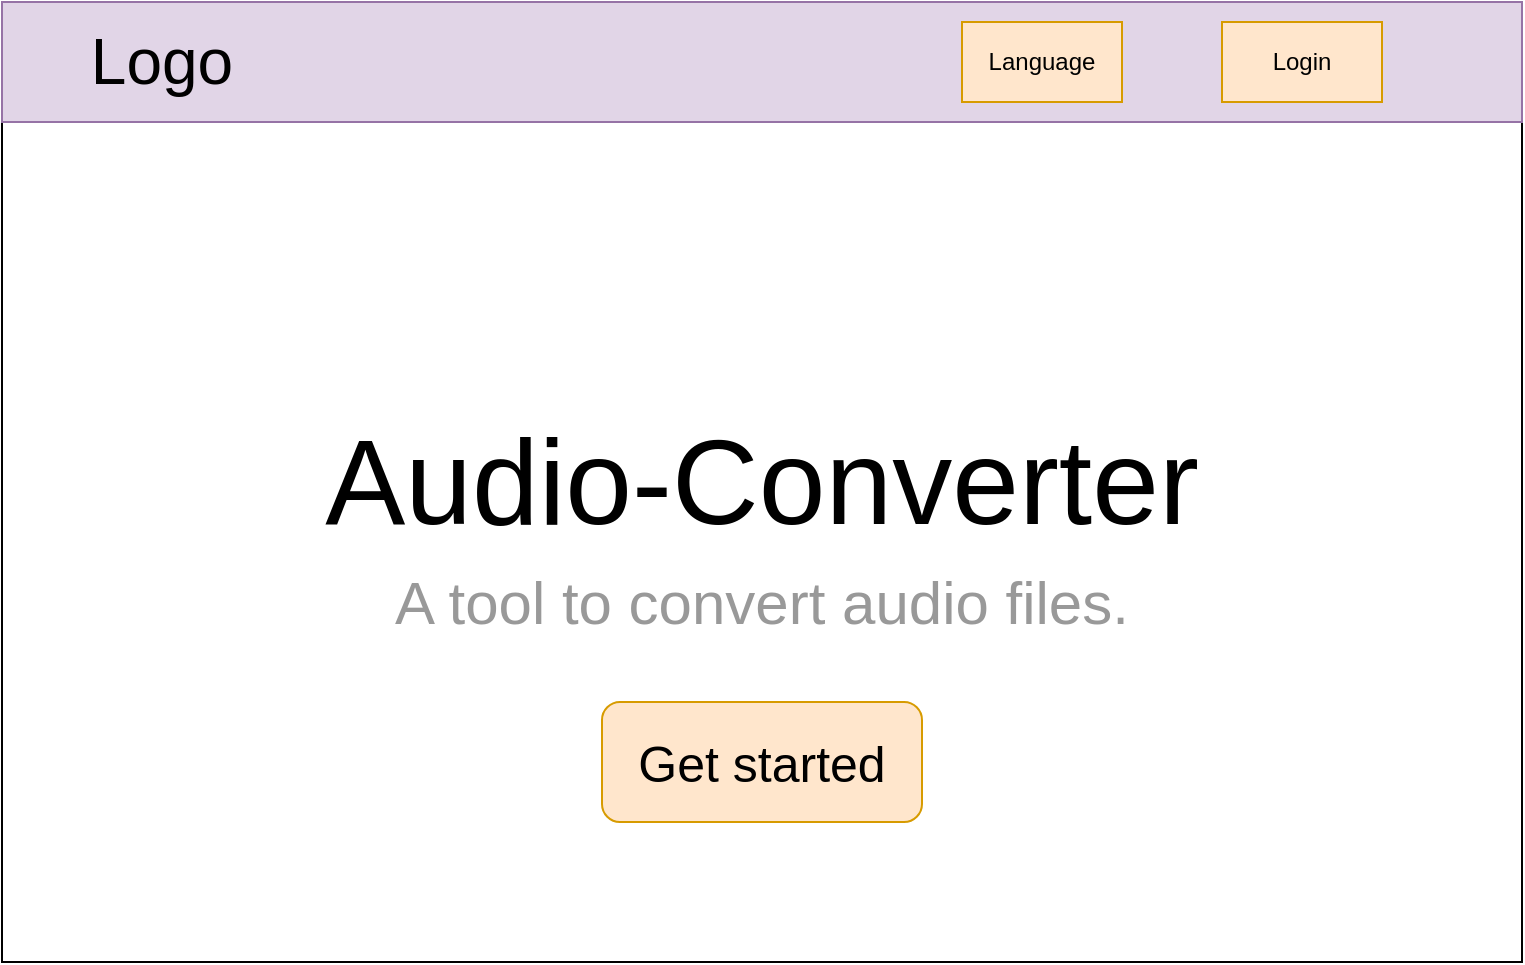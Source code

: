 <mxfile version="14.7.0" type="device"><diagram id="4rasTGHmJeXt-pMVvEGx" name="Page-1"><mxGraphModel dx="888" dy="621" grid="1" gridSize="10" guides="1" tooltips="1" connect="1" arrows="1" fold="1" page="1" pageScale="1" pageWidth="850" pageHeight="1100" math="0" shadow="0"><root><mxCell id="0"/><mxCell id="1" parent="0"/><mxCell id="RqUM_f717-2lLXO4IrSR-1" value="" style="rounded=0;whiteSpace=wrap;html=1;" vertex="1" parent="1"><mxGeometry x="40" y="120" width="760" height="480" as="geometry"/></mxCell><mxCell id="RqUM_f717-2lLXO4IrSR-2" value="" style="rounded=0;whiteSpace=wrap;html=1;fillColor=#e1d5e7;strokeColor=#9673a6;" vertex="1" parent="1"><mxGeometry x="40" y="120" width="760" height="60" as="geometry"/></mxCell><mxCell id="RqUM_f717-2lLXO4IrSR-3" value="&lt;font style=&quot;font-size: 32px&quot;&gt;Logo&lt;/font&gt;" style="text;html=1;strokeColor=none;fillColor=none;align=center;verticalAlign=middle;whiteSpace=wrap;rounded=0;" vertex="1" parent="1"><mxGeometry x="100" y="140" width="40" height="20" as="geometry"/></mxCell><mxCell id="RqUM_f717-2lLXO4IrSR-5" value="Login" style="rounded=0;whiteSpace=wrap;html=1;fillColor=#ffe6cc;strokeColor=#d79b00;" vertex="1" parent="1"><mxGeometry x="650" y="130" width="80" height="40" as="geometry"/></mxCell><mxCell id="RqUM_f717-2lLXO4IrSR-7" value="Language" style="rounded=0;whiteSpace=wrap;html=1;fillColor=#ffe6cc;strokeColor=#d79b00;" vertex="1" parent="1"><mxGeometry x="520" y="130" width="80" height="40" as="geometry"/></mxCell><mxCell id="RqUM_f717-2lLXO4IrSR-8" value="&lt;font style=&quot;font-size: 60px&quot;&gt;Audio-Converter&lt;/font&gt;" style="text;html=1;strokeColor=none;fillColor=none;align=center;verticalAlign=middle;whiteSpace=wrap;rounded=0;" vertex="1" parent="1"><mxGeometry x="170" y="275" width="500" height="170" as="geometry"/></mxCell><mxCell id="RqUM_f717-2lLXO4IrSR-10" value="&lt;font style=&quot;font-size: 30px&quot; color=&quot;#999999&quot;&gt;A tool to convert audio files.&lt;/font&gt;" style="text;html=1;strokeColor=none;fillColor=none;align=center;verticalAlign=middle;whiteSpace=wrap;rounded=0;" vertex="1" parent="1"><mxGeometry x="210" y="410" width="420" height="20" as="geometry"/></mxCell><mxCell id="RqUM_f717-2lLXO4IrSR-11" value="&lt;font style=&quot;font-size: 25px&quot;&gt;Get started&lt;/font&gt;" style="rounded=1;whiteSpace=wrap;html=1;fillColor=#ffe6cc;strokeColor=#d79b00;" vertex="1" parent="1"><mxGeometry x="340" y="470" width="160" height="60" as="geometry"/></mxCell></root></mxGraphModel></diagram></mxfile>